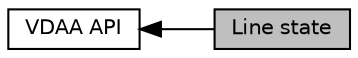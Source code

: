 digraph "Line state"
{
  edge [fontname="Helvetica",fontsize="10",labelfontname="Helvetica",labelfontsize="10"];
  node [fontname="Helvetica",fontsize="10",shape=record];
  rankdir=LR;
  Node0 [label="Line state",height=0.2,width=0.4,color="black", fillcolor="grey75", style="filled", fontcolor="black"];
  Node1 [label="VDAA API",height=0.2,width=0.4,color="black", fillcolor="white", style="filled",URL="$group___v_d_a_a___a_p_i.html"];
  Node1->Node0 [shape=plaintext, dir="back", style="solid"];
}
